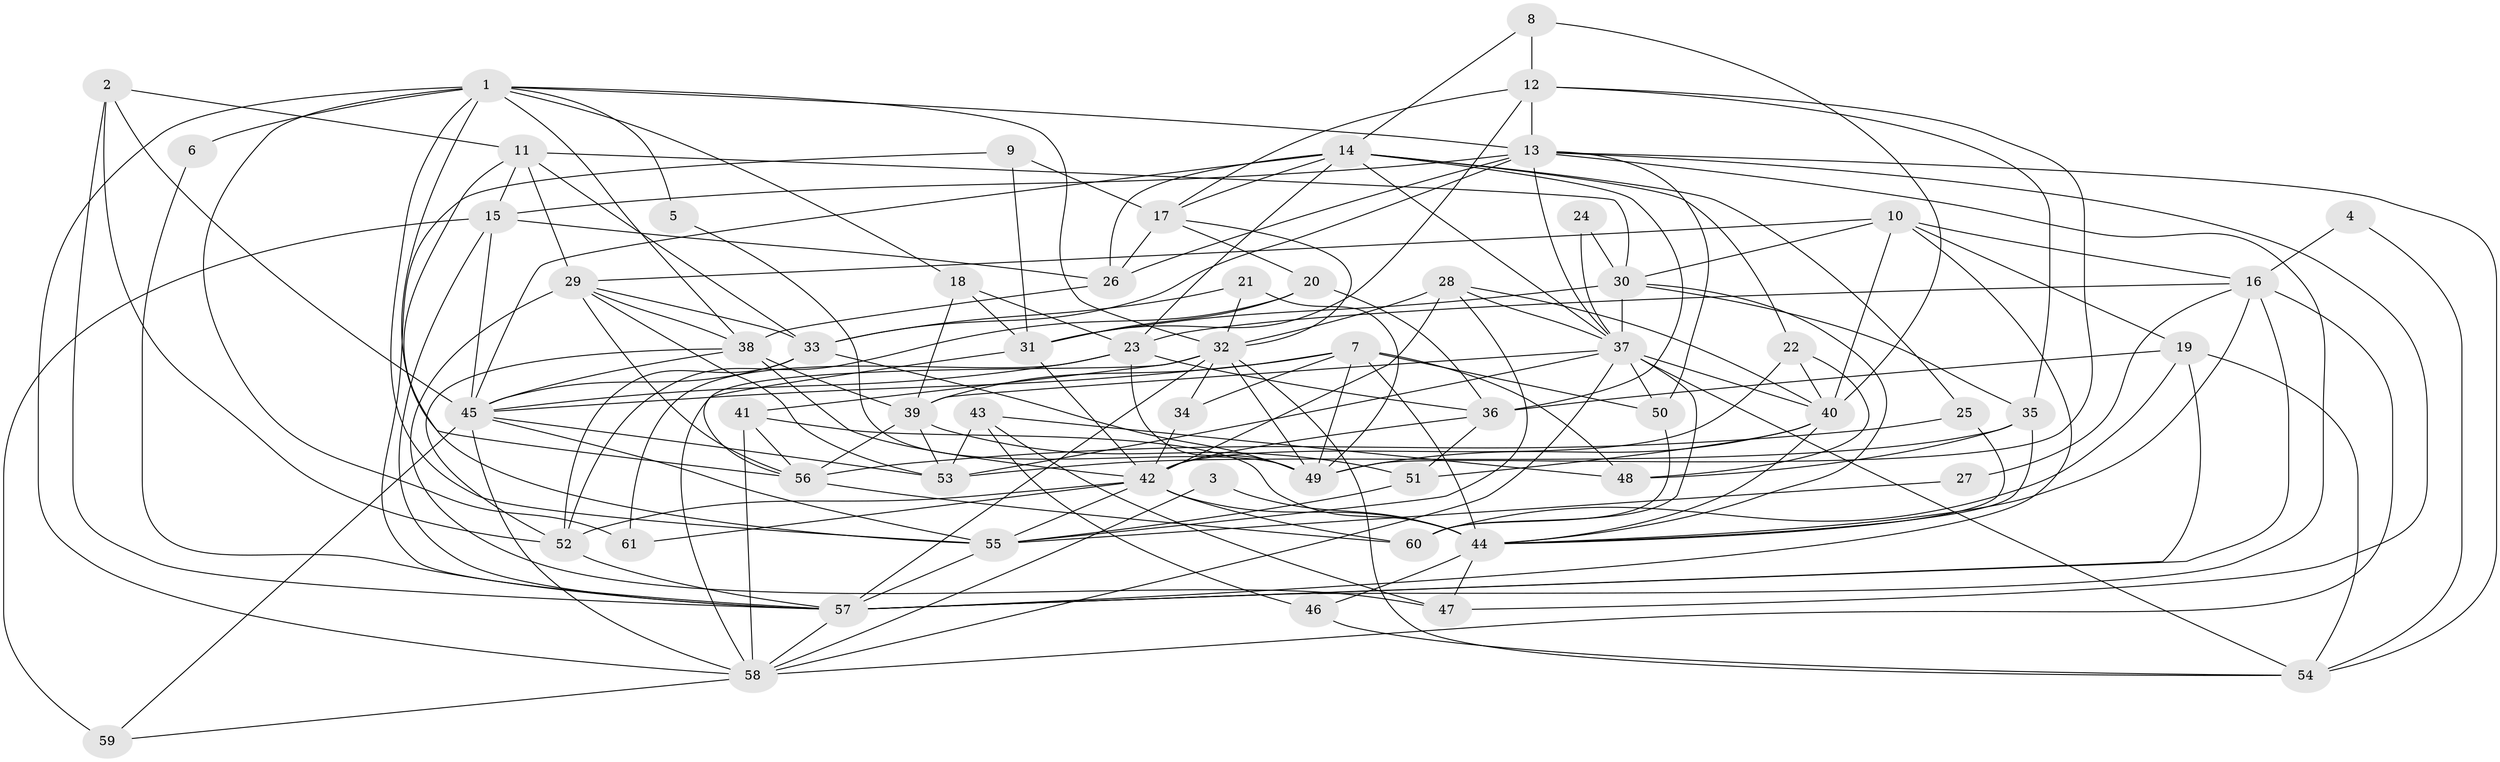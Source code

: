 // original degree distribution, {3: 0.35537190082644626, 7: 0.049586776859504134, 6: 0.0743801652892562, 2: 0.10743801652892562, 5: 0.2066115702479339, 4: 0.19008264462809918, 8: 0.01652892561983471}
// Generated by graph-tools (version 1.1) at 2025/50/03/09/25 03:50:09]
// undirected, 61 vertices, 177 edges
graph export_dot {
graph [start="1"]
  node [color=gray90,style=filled];
  1;
  2;
  3;
  4;
  5;
  6;
  7;
  8;
  9;
  10;
  11;
  12;
  13;
  14;
  15;
  16;
  17;
  18;
  19;
  20;
  21;
  22;
  23;
  24;
  25;
  26;
  27;
  28;
  29;
  30;
  31;
  32;
  33;
  34;
  35;
  36;
  37;
  38;
  39;
  40;
  41;
  42;
  43;
  44;
  45;
  46;
  47;
  48;
  49;
  50;
  51;
  52;
  53;
  54;
  55;
  56;
  57;
  58;
  59;
  60;
  61;
  1 -- 5 [weight=1.0];
  1 -- 6 [weight=1.0];
  1 -- 13 [weight=1.0];
  1 -- 18 [weight=1.0];
  1 -- 32 [weight=1.0];
  1 -- 38 [weight=1.0];
  1 -- 55 [weight=1.0];
  1 -- 56 [weight=1.0];
  1 -- 58 [weight=1.0];
  1 -- 61 [weight=1.0];
  2 -- 11 [weight=1.0];
  2 -- 45 [weight=1.0];
  2 -- 52 [weight=1.0];
  2 -- 57 [weight=1.0];
  3 -- 44 [weight=2.0];
  3 -- 58 [weight=1.0];
  4 -- 16 [weight=1.0];
  4 -- 54 [weight=1.0];
  5 -- 49 [weight=1.0];
  6 -- 57 [weight=1.0];
  7 -- 34 [weight=1.0];
  7 -- 39 [weight=1.0];
  7 -- 44 [weight=1.0];
  7 -- 45 [weight=1.0];
  7 -- 48 [weight=1.0];
  7 -- 49 [weight=1.0];
  7 -- 50 [weight=1.0];
  8 -- 12 [weight=1.0];
  8 -- 14 [weight=1.0];
  8 -- 40 [weight=1.0];
  9 -- 17 [weight=1.0];
  9 -- 31 [weight=1.0];
  9 -- 57 [weight=1.0];
  10 -- 16 [weight=1.0];
  10 -- 19 [weight=1.0];
  10 -- 29 [weight=1.0];
  10 -- 30 [weight=1.0];
  10 -- 40 [weight=1.0];
  10 -- 57 [weight=1.0];
  11 -- 15 [weight=1.0];
  11 -- 29 [weight=1.0];
  11 -- 30 [weight=1.0];
  11 -- 33 [weight=1.0];
  11 -- 55 [weight=1.0];
  12 -- 13 [weight=1.0];
  12 -- 17 [weight=1.0];
  12 -- 31 [weight=1.0];
  12 -- 35 [weight=1.0];
  12 -- 49 [weight=1.0];
  13 -- 15 [weight=1.0];
  13 -- 26 [weight=1.0];
  13 -- 33 [weight=1.0];
  13 -- 37 [weight=1.0];
  13 -- 47 [weight=1.0];
  13 -- 50 [weight=1.0];
  13 -- 54 [weight=1.0];
  13 -- 57 [weight=1.0];
  14 -- 17 [weight=1.0];
  14 -- 22 [weight=1.0];
  14 -- 23 [weight=1.0];
  14 -- 25 [weight=1.0];
  14 -- 26 [weight=1.0];
  14 -- 36 [weight=1.0];
  14 -- 37 [weight=1.0];
  14 -- 45 [weight=1.0];
  15 -- 26 [weight=1.0];
  15 -- 45 [weight=1.0];
  15 -- 57 [weight=1.0];
  15 -- 59 [weight=1.0];
  16 -- 23 [weight=1.0];
  16 -- 27 [weight=1.0];
  16 -- 44 [weight=1.0];
  16 -- 57 [weight=1.0];
  16 -- 58 [weight=1.0];
  17 -- 20 [weight=1.0];
  17 -- 26 [weight=1.0];
  17 -- 32 [weight=1.0];
  18 -- 23 [weight=1.0];
  18 -- 31 [weight=1.0];
  18 -- 39 [weight=1.0];
  19 -- 36 [weight=1.0];
  19 -- 54 [weight=1.0];
  19 -- 57 [weight=1.0];
  19 -- 60 [weight=1.0];
  20 -- 31 [weight=1.0];
  20 -- 36 [weight=1.0];
  20 -- 52 [weight=1.0];
  21 -- 32 [weight=1.0];
  21 -- 33 [weight=1.0];
  21 -- 49 [weight=1.0];
  22 -- 40 [weight=1.0];
  22 -- 42 [weight=1.0];
  22 -- 48 [weight=1.0];
  23 -- 36 [weight=1.0];
  23 -- 45 [weight=1.0];
  23 -- 49 [weight=1.0];
  23 -- 61 [weight=1.0];
  24 -- 30 [weight=1.0];
  24 -- 37 [weight=1.0];
  25 -- 44 [weight=1.0];
  25 -- 56 [weight=1.0];
  26 -- 38 [weight=1.0];
  27 -- 55 [weight=1.0];
  28 -- 32 [weight=1.0];
  28 -- 37 [weight=1.0];
  28 -- 40 [weight=1.0];
  28 -- 42 [weight=1.0];
  28 -- 55 [weight=1.0];
  29 -- 33 [weight=1.0];
  29 -- 38 [weight=1.0];
  29 -- 47 [weight=1.0];
  29 -- 53 [weight=1.0];
  29 -- 56 [weight=1.0];
  30 -- 31 [weight=1.0];
  30 -- 35 [weight=1.0];
  30 -- 37 [weight=1.0];
  30 -- 44 [weight=1.0];
  31 -- 42 [weight=1.0];
  31 -- 56 [weight=1.0];
  32 -- 34 [weight=1.0];
  32 -- 41 [weight=1.0];
  32 -- 49 [weight=1.0];
  32 -- 54 [weight=1.0];
  32 -- 57 [weight=1.0];
  32 -- 58 [weight=1.0];
  33 -- 45 [weight=1.0];
  33 -- 49 [weight=1.0];
  33 -- 52 [weight=1.0];
  34 -- 42 [weight=2.0];
  35 -- 44 [weight=1.0];
  35 -- 48 [weight=1.0];
  35 -- 53 [weight=1.0];
  36 -- 42 [weight=1.0];
  36 -- 51 [weight=1.0];
  37 -- 39 [weight=1.0];
  37 -- 40 [weight=1.0];
  37 -- 50 [weight=1.0];
  37 -- 53 [weight=1.0];
  37 -- 54 [weight=1.0];
  37 -- 58 [weight=1.0];
  37 -- 60 [weight=1.0];
  38 -- 39 [weight=1.0];
  38 -- 42 [weight=1.0];
  38 -- 45 [weight=1.0];
  38 -- 52 [weight=1.0];
  39 -- 51 [weight=1.0];
  39 -- 53 [weight=1.0];
  39 -- 56 [weight=1.0];
  40 -- 44 [weight=1.0];
  40 -- 49 [weight=1.0];
  40 -- 51 [weight=1.0];
  41 -- 44 [weight=1.0];
  41 -- 56 [weight=1.0];
  41 -- 58 [weight=1.0];
  42 -- 44 [weight=2.0];
  42 -- 52 [weight=2.0];
  42 -- 55 [weight=1.0];
  42 -- 60 [weight=1.0];
  42 -- 61 [weight=1.0];
  43 -- 46 [weight=1.0];
  43 -- 47 [weight=1.0];
  43 -- 48 [weight=1.0];
  43 -- 53 [weight=1.0];
  44 -- 46 [weight=1.0];
  44 -- 47 [weight=1.0];
  45 -- 53 [weight=1.0];
  45 -- 55 [weight=1.0];
  45 -- 58 [weight=1.0];
  45 -- 59 [weight=1.0];
  46 -- 54 [weight=1.0];
  50 -- 60 [weight=1.0];
  51 -- 55 [weight=1.0];
  52 -- 57 [weight=1.0];
  55 -- 57 [weight=1.0];
  56 -- 60 [weight=1.0];
  57 -- 58 [weight=1.0];
  58 -- 59 [weight=1.0];
}
